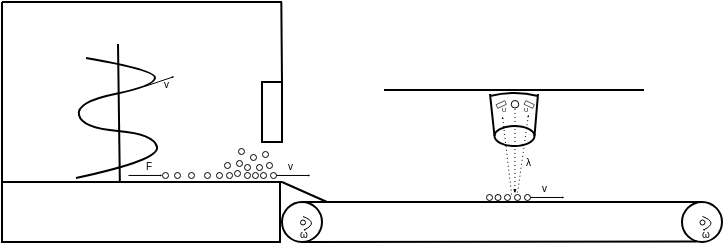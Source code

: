 <mxfile version="22.0.8" type="github">
  <diagram name="Страница — 1" id="gjBoaom5rG-FsvTeerhJ">
    <mxGraphModel dx="576" dy="311" grid="1" gridSize="1" guides="1" tooltips="1" connect="1" arrows="1" fold="1" page="1" pageScale="1" pageWidth="827" pageHeight="1169" math="0" shadow="0">
      <root>
        <mxCell id="0" />
        <mxCell id="1" parent="0" />
        <mxCell id="E4hIOXYXce_TQTd5bnzo-1" value="" style="ellipse;whiteSpace=wrap;html=1;aspect=fixed;" vertex="1" parent="1">
          <mxGeometry x="180" y="260" width="20" height="20" as="geometry" />
        </mxCell>
        <mxCell id="E4hIOXYXce_TQTd5bnzo-2" value="" style="ellipse;whiteSpace=wrap;html=1;aspect=fixed;" vertex="1" parent="1">
          <mxGeometry x="380" y="260" width="20" height="20" as="geometry" />
        </mxCell>
        <mxCell id="E4hIOXYXce_TQTd5bnzo-8" value="" style="endArrow=none;html=1;rounded=0;exitX=0.5;exitY=0;exitDx=0;exitDy=0;entryX=0.5;entryY=0;entryDx=0;entryDy=0;" edge="1" parent="1" source="E4hIOXYXce_TQTd5bnzo-1" target="E4hIOXYXce_TQTd5bnzo-2">
          <mxGeometry width="50" height="50" relative="1" as="geometry">
            <mxPoint x="320" y="270" as="sourcePoint" />
            <mxPoint x="370" y="220" as="targetPoint" />
          </mxGeometry>
        </mxCell>
        <mxCell id="E4hIOXYXce_TQTd5bnzo-9" value="" style="endArrow=none;html=1;rounded=0;entryX=0.373;entryY=0.986;entryDx=0;entryDy=0;exitX=0.479;exitY=1;exitDx=0;exitDy=0;exitPerimeter=0;entryPerimeter=0;" edge="1" parent="1" source="E4hIOXYXce_TQTd5bnzo-1" target="E4hIOXYXce_TQTd5bnzo-2">
          <mxGeometry width="50" height="50" relative="1" as="geometry">
            <mxPoint x="200" y="280" as="sourcePoint" />
            <mxPoint x="390" y="279.81" as="targetPoint" />
          </mxGeometry>
        </mxCell>
        <mxCell id="E4hIOXYXce_TQTd5bnzo-10" value="" style="rounded=0;whiteSpace=wrap;html=1;" vertex="1" parent="1">
          <mxGeometry x="170" y="200" width="10" height="30" as="geometry" />
        </mxCell>
        <mxCell id="E4hIOXYXce_TQTd5bnzo-13" value="" style="endArrow=none;html=1;rounded=0;endSize=6;jumpSize=16;" edge="1" parent="1">
          <mxGeometry width="50" height="50" relative="1" as="geometry">
            <mxPoint x="40" y="250" as="sourcePoint" />
            <mxPoint x="180" y="250" as="targetPoint" />
          </mxGeometry>
        </mxCell>
        <mxCell id="E4hIOXYXce_TQTd5bnzo-16" value="" style="endArrow=none;html=1;rounded=0;" edge="1" parent="1">
          <mxGeometry width="50" height="50" relative="1" as="geometry">
            <mxPoint x="40" y="250" as="sourcePoint" />
            <mxPoint x="40" y="160" as="targetPoint" />
          </mxGeometry>
        </mxCell>
        <mxCell id="E4hIOXYXce_TQTd5bnzo-17" value="" style="endArrow=none;html=1;rounded=0;" edge="1" parent="1">
          <mxGeometry width="50" height="50" relative="1" as="geometry">
            <mxPoint x="40" y="160" as="sourcePoint" />
            <mxPoint x="180" y="160" as="targetPoint" />
          </mxGeometry>
        </mxCell>
        <mxCell id="E4hIOXYXce_TQTd5bnzo-19" value="" style="endArrow=none;html=1;rounded=0;jumpSize=5;jumpStyle=gap;startSize=13;movable=1;resizable=1;rotatable=1;deletable=1;editable=1;locked=0;connectable=1;exitX=1;exitY=0;exitDx=0;exitDy=0;" edge="1" parent="1" source="E4hIOXYXce_TQTd5bnzo-10">
          <mxGeometry width="50" height="50" relative="1" as="geometry">
            <mxPoint x="179.66" y="190" as="sourcePoint" />
            <mxPoint x="179.66" y="160" as="targetPoint" />
          </mxGeometry>
        </mxCell>
        <mxCell id="E4hIOXYXce_TQTd5bnzo-20" value="" style="endArrow=none;html=1;sourcePerimeterSpacing=5;jumpStyle=none;strokeColor=default;curved=1;" edge="1" parent="1">
          <mxGeometry width="50" height="50" relative="1" as="geometry">
            <mxPoint x="180" y="250" as="sourcePoint" />
            <mxPoint x="202.5" y="260" as="targetPoint" />
          </mxGeometry>
        </mxCell>
        <mxCell id="E4hIOXYXce_TQTd5bnzo-24" value="" style="endArrow=none;html=1;rounded=0;" edge="1" parent="1">
          <mxGeometry width="50" height="50" relative="1" as="geometry">
            <mxPoint x="231" y="204" as="sourcePoint" />
            <mxPoint x="361" y="204" as="targetPoint" />
          </mxGeometry>
        </mxCell>
        <mxCell id="E4hIOXYXce_TQTd5bnzo-26" value="" style="ellipse;whiteSpace=wrap;html=1;fillStyle=auto;fillColor=none;gradientColor=none;" vertex="1" parent="1">
          <mxGeometry x="286.25" y="222" width="20" height="10" as="geometry" />
        </mxCell>
        <mxCell id="E4hIOXYXce_TQTd5bnzo-27" value="" style="endArrow=none;html=1;rounded=0;entryX=0;entryY=0.5;entryDx=0;entryDy=0;endSize=6;arcSize=20;strokeWidth=1;" edge="1" parent="1" target="E4hIOXYXce_TQTd5bnzo-26">
          <mxGeometry width="50" height="50" relative="1" as="geometry">
            <mxPoint x="284" y="206" as="sourcePoint" />
            <mxPoint x="286.25" y="232" as="targetPoint" />
          </mxGeometry>
        </mxCell>
        <mxCell id="E4hIOXYXce_TQTd5bnzo-29" value="" style="endArrow=none;html=1;strokeWidth=1;curved=1;" edge="1" parent="1">
          <mxGeometry width="50" height="50" relative="1" as="geometry">
            <mxPoint x="284" y="207" as="sourcePoint" />
            <mxPoint x="308" y="207" as="targetPoint" />
            <Array as="points">
              <mxPoint x="296.5" y="204" />
            </Array>
          </mxGeometry>
        </mxCell>
        <mxCell id="E4hIOXYXce_TQTd5bnzo-30" value="" style="endArrow=none;html=1;rounded=0;entryX=0;entryY=0.5;entryDx=0;entryDy=0;endSize=6;arcSize=20;strokeWidth=1;jumpStyle=gap;jumpSize=100;" edge="1" parent="1">
          <mxGeometry width="50" height="50" relative="1" as="geometry">
            <mxPoint x="308" y="206" as="sourcePoint" />
            <mxPoint x="306.25" y="227" as="targetPoint" />
          </mxGeometry>
        </mxCell>
        <mxCell id="E4hIOXYXce_TQTd5bnzo-32" value="" style="ellipse;whiteSpace=wrap;html=1;aspect=fixed;strokeWidth=0.5;" vertex="1" parent="1">
          <mxGeometry x="294.37" y="209" width="3.75" height="3.75" as="geometry" />
        </mxCell>
        <mxCell id="E4hIOXYXce_TQTd5bnzo-36" value="" style="endArrow=none;dashed=1;html=1;dashPattern=1 3;strokeWidth=0.5;rounded=0;entryX=0.5;entryY=1;entryDx=0;entryDy=0;startArrow=classicThin;startFill=1;startSize=1;exitX=0.065;exitY=-0.188;exitDx=0;exitDy=0;exitPerimeter=0;" edge="1" parent="1" source="E4hIOXYXce_TQTd5bnzo-75" target="E4hIOXYXce_TQTd5bnzo-32">
          <mxGeometry width="50" height="50" relative="1" as="geometry">
            <mxPoint x="296" y="250" as="sourcePoint" />
            <mxPoint x="276" y="229" as="targetPoint" />
          </mxGeometry>
        </mxCell>
        <mxCell id="E4hIOXYXce_TQTd5bnzo-37" value="&lt;h1 style=&quot;line-height: 0%;&quot;&gt;&lt;font style=&quot;font-weight: normal; font-size: 5px;&quot;&gt;λ&lt;/font&gt;&lt;br&gt;&lt;/h1&gt;" style="text;html=1;strokeColor=none;fillColor=none;spacing=5;spacingTop=-20;whiteSpace=wrap;overflow=hidden;rounded=0;" vertex="1" parent="1">
          <mxGeometry x="297.38" y="228" width="12" height="15" as="geometry" />
        </mxCell>
        <mxCell id="E4hIOXYXce_TQTd5bnzo-40" value="" style="rounded=0;whiteSpace=wrap;html=1;" vertex="1" parent="1">
          <mxGeometry x="40" y="250" width="139" height="30" as="geometry" />
        </mxCell>
        <mxCell id="E4hIOXYXce_TQTd5bnzo-41" value="" style="curved=1;endArrow=none;html=1;rounded=0;endSize=0;endFill=0;" edge="1" parent="1">
          <mxGeometry width="50" height="50" relative="1" as="geometry">
            <mxPoint x="77" y="248" as="sourcePoint" />
            <mxPoint x="82" y="188" as="targetPoint" />
            <Array as="points">
              <mxPoint x="119" y="239" />
              <mxPoint x="116" y="226" />
              <mxPoint x="80" y="223" />
              <mxPoint x="77" y="210" />
              <mxPoint x="116" y="202" />
              <mxPoint x="117" y="194" />
            </Array>
          </mxGeometry>
        </mxCell>
        <mxCell id="E4hIOXYXce_TQTd5bnzo-42" value="" style="endArrow=none;html=1;rounded=0;exitX=0.424;exitY=0.004;exitDx=0;exitDy=0;exitPerimeter=0;jumpStyle=gap;jumpSize=12;" edge="1" parent="1" source="E4hIOXYXce_TQTd5bnzo-40">
          <mxGeometry width="50" height="50" relative="1" as="geometry">
            <mxPoint x="90" y="244" as="sourcePoint" />
            <mxPoint x="98" y="181" as="targetPoint" />
          </mxGeometry>
        </mxCell>
        <mxCell id="E4hIOXYXce_TQTd5bnzo-44" value="" style="ellipse;whiteSpace=wrap;html=1;aspect=fixed;strokeWidth=0.5;" vertex="1" parent="1">
          <mxGeometry x="161" y="245" width="3" height="3" as="geometry" />
        </mxCell>
        <mxCell id="E4hIOXYXce_TQTd5bnzo-45" value="" style="ellipse;whiteSpace=wrap;html=1;aspect=fixed;strokeWidth=0.5;" vertex="1" parent="1">
          <mxGeometry x="156" y="244" width="3" height="3" as="geometry" />
        </mxCell>
        <mxCell id="E4hIOXYXce_TQTd5bnzo-46" value="" style="ellipse;whiteSpace=wrap;html=1;aspect=fixed;strokeWidth=0.5;" vertex="1" parent="1">
          <mxGeometry x="147" y="245" width="3" height="3" as="geometry" />
        </mxCell>
        <mxCell id="E4hIOXYXce_TQTd5bnzo-49" value="" style="ellipse;whiteSpace=wrap;html=1;aspect=fixed;strokeWidth=0.5;" vertex="1" parent="1">
          <mxGeometry x="152" y="245" width="3" height="3" as="geometry" />
        </mxCell>
        <mxCell id="E4hIOXYXce_TQTd5bnzo-50" value="" style="ellipse;whiteSpace=wrap;html=1;aspect=fixed;strokeWidth=0.5;" vertex="1" parent="1">
          <mxGeometry x="169" y="245" width="3" height="3" as="geometry" />
        </mxCell>
        <mxCell id="E4hIOXYXce_TQTd5bnzo-51" value="" style="ellipse;whiteSpace=wrap;html=1;aspect=fixed;strokeWidth=0.5;" vertex="1" parent="1">
          <mxGeometry x="174" y="245" width="3" height="3" as="geometry" />
        </mxCell>
        <mxCell id="E4hIOXYXce_TQTd5bnzo-52" value="" style="ellipse;whiteSpace=wrap;html=1;aspect=fixed;strokeWidth=0.5;" vertex="1" parent="1">
          <mxGeometry x="165" y="245" width="3" height="3" as="geometry" />
        </mxCell>
        <mxCell id="E4hIOXYXce_TQTd5bnzo-53" value="" style="ellipse;whiteSpace=wrap;html=1;aspect=fixed;strokeWidth=0.5;" vertex="1" parent="1">
          <mxGeometry x="167" y="241" width="3" height="3" as="geometry" />
        </mxCell>
        <mxCell id="E4hIOXYXce_TQTd5bnzo-54" value="" style="ellipse;whiteSpace=wrap;html=1;aspect=fixed;strokeWidth=0.5;" vertex="1" parent="1">
          <mxGeometry x="161" y="241" width="3" height="3" as="geometry" />
        </mxCell>
        <mxCell id="E4hIOXYXce_TQTd5bnzo-55" value="" style="ellipse;whiteSpace=wrap;html=1;aspect=fixed;strokeWidth=0.5;" vertex="1" parent="1">
          <mxGeometry x="157" y="239" width="3" height="3" as="geometry" />
        </mxCell>
        <mxCell id="E4hIOXYXce_TQTd5bnzo-56" value="" style="ellipse;whiteSpace=wrap;html=1;aspect=fixed;strokeWidth=0.5;" vertex="1" parent="1">
          <mxGeometry x="151" y="240" width="3" height="3" as="geometry" />
        </mxCell>
        <mxCell id="E4hIOXYXce_TQTd5bnzo-57" value="" style="endArrow=classic;html=1;rounded=0;strokeWidth=0.5;endFill=1;startSize=6;endSize=0;" edge="1" parent="1">
          <mxGeometry width="50" height="50" relative="1" as="geometry">
            <mxPoint x="111" y="202" as="sourcePoint" />
            <mxPoint x="126" y="197" as="targetPoint" />
          </mxGeometry>
        </mxCell>
        <mxCell id="E4hIOXYXce_TQTd5bnzo-59" value="&lt;h1 style=&quot;line-height: 0%;&quot;&gt;&lt;span style=&quot;font-size: 5px; font-weight: 400;&quot;&gt;v&lt;/span&gt;&lt;/h1&gt;" style="text;html=1;strokeColor=none;fillColor=none;spacing=5;spacingTop=-20;whiteSpace=wrap;overflow=hidden;rounded=0;" vertex="1" parent="1">
          <mxGeometry x="116" y="189" width="18" height="18" as="geometry" />
        </mxCell>
        <mxCell id="E4hIOXYXce_TQTd5bnzo-60" value="" style="ellipse;whiteSpace=wrap;html=1;aspect=fixed;strokeWidth=0.5;" vertex="1" parent="1">
          <mxGeometry x="170" y="234.5" width="3" height="3" as="geometry" />
        </mxCell>
        <mxCell id="E4hIOXYXce_TQTd5bnzo-61" value="" style="ellipse;whiteSpace=wrap;html=1;aspect=fixed;strokeWidth=0.5;" vertex="1" parent="1">
          <mxGeometry x="172" y="240" width="3" height="3" as="geometry" />
        </mxCell>
        <mxCell id="E4hIOXYXce_TQTd5bnzo-62" value="" style="ellipse;whiteSpace=wrap;html=1;aspect=fixed;strokeWidth=0.5;" vertex="1" parent="1">
          <mxGeometry x="164" y="236" width="3" height="3" as="geometry" />
        </mxCell>
        <mxCell id="E4hIOXYXce_TQTd5bnzo-63" value="" style="ellipse;whiteSpace=wrap;html=1;aspect=fixed;strokeWidth=0.5;" vertex="1" parent="1">
          <mxGeometry x="158" y="233" width="3" height="3" as="geometry" />
        </mxCell>
        <mxCell id="E4hIOXYXce_TQTd5bnzo-65" value="" style="endArrow=classic;html=1;rounded=0;strokeWidth=0.5;endFill=1;startSize=6;endSize=0;" edge="1" parent="1">
          <mxGeometry width="50" height="50" relative="1" as="geometry">
            <mxPoint x="177" y="246.49" as="sourcePoint" />
            <mxPoint x="194" y="246.49" as="targetPoint" />
          </mxGeometry>
        </mxCell>
        <mxCell id="E4hIOXYXce_TQTd5bnzo-66" value="&lt;h1 style=&quot;line-height: 0%;&quot;&gt;&lt;span style=&quot;font-size: 5px; font-weight: 400;&quot;&gt;v&lt;/span&gt;&lt;/h1&gt;" style="text;html=1;strokeColor=none;fillColor=none;spacing=5;spacingTop=-20;whiteSpace=wrap;overflow=hidden;rounded=0;" vertex="1" parent="1">
          <mxGeometry x="178" y="230" width="12" height="15" as="geometry" />
        </mxCell>
        <mxCell id="E4hIOXYXce_TQTd5bnzo-67" value="" style="ellipse;whiteSpace=wrap;html=1;aspect=fixed;strokeWidth=0.5;" vertex="1" parent="1">
          <mxGeometry x="120" y="245" width="3" height="3" as="geometry" />
        </mxCell>
        <mxCell id="E4hIOXYXce_TQTd5bnzo-68" value="" style="ellipse;whiteSpace=wrap;html=1;aspect=fixed;strokeWidth=0.5;" vertex="1" parent="1">
          <mxGeometry x="126" y="245" width="3" height="3" as="geometry" />
        </mxCell>
        <mxCell id="E4hIOXYXce_TQTd5bnzo-69" value="" style="ellipse;whiteSpace=wrap;html=1;aspect=fixed;strokeWidth=0.5;" vertex="1" parent="1">
          <mxGeometry x="133" y="245" width="3" height="3" as="geometry" />
        </mxCell>
        <mxCell id="E4hIOXYXce_TQTd5bnzo-70" value="" style="ellipse;whiteSpace=wrap;html=1;aspect=fixed;strokeWidth=0.5;" vertex="1" parent="1">
          <mxGeometry x="141" y="245" width="3" height="3" as="geometry" />
        </mxCell>
        <mxCell id="E4hIOXYXce_TQTd5bnzo-73" value="" style="endArrow=classic;html=1;rounded=0;strokeWidth=0.5;endFill=1;startSize=6;endSize=0;" edge="1" parent="1">
          <mxGeometry width="50" height="50" relative="1" as="geometry">
            <mxPoint x="103" y="246.48" as="sourcePoint" />
            <mxPoint x="120" y="246.48" as="targetPoint" />
          </mxGeometry>
        </mxCell>
        <mxCell id="E4hIOXYXce_TQTd5bnzo-74" value="&lt;h1 style=&quot;line-height: 0%;&quot;&gt;&lt;span style=&quot;font-size: 5px; font-weight: 400;&quot;&gt;F&lt;/span&gt;&lt;/h1&gt;" style="text;html=1;strokeColor=none;fillColor=none;spacing=5;spacingTop=-20;whiteSpace=wrap;overflow=hidden;rounded=0;" vertex="1" parent="1">
          <mxGeometry x="107" y="230" width="12" height="15" as="geometry" />
        </mxCell>
        <mxCell id="E4hIOXYXce_TQTd5bnzo-75" value="" style="ellipse;whiteSpace=wrap;html=1;aspect=fixed;strokeWidth=0.5;" vertex="1" parent="1">
          <mxGeometry x="296" y="256" width="3" height="3" as="geometry" />
        </mxCell>
        <mxCell id="E4hIOXYXce_TQTd5bnzo-76" value="" style="ellipse;whiteSpace=wrap;html=1;aspect=fixed;strokeWidth=0.5;" vertex="1" parent="1">
          <mxGeometry x="291" y="256" width="3" height="3" as="geometry" />
        </mxCell>
        <mxCell id="E4hIOXYXce_TQTd5bnzo-77" value="" style="ellipse;whiteSpace=wrap;html=1;aspect=fixed;strokeWidth=0.5;" vertex="1" parent="1">
          <mxGeometry x="286.25" y="256" width="3" height="3" as="geometry" />
        </mxCell>
        <mxCell id="E4hIOXYXce_TQTd5bnzo-78" value="" style="ellipse;whiteSpace=wrap;html=1;aspect=fixed;strokeWidth=0.5;" vertex="1" parent="1">
          <mxGeometry x="301" y="256" width="3" height="3" as="geometry" />
        </mxCell>
        <mxCell id="E4hIOXYXce_TQTd5bnzo-79" value="" style="ellipse;whiteSpace=wrap;html=1;aspect=fixed;strokeWidth=0.5;" vertex="1" parent="1">
          <mxGeometry x="282" y="256" width="3" height="3" as="geometry" />
        </mxCell>
        <mxCell id="E4hIOXYXce_TQTd5bnzo-81" value="" style="endArrow=classicThin;dashed=1;html=1;dashPattern=1 3;strokeWidth=0.5;rounded=0;endFill=1;endSize=0;exitX=1.186;exitY=0.007;exitDx=0;exitDy=0;exitPerimeter=0;" edge="1" parent="1" source="E4hIOXYXce_TQTd5bnzo-76">
          <mxGeometry width="50" height="50" relative="1" as="geometry">
            <mxPoint x="294" y="255" as="sourcePoint" />
            <mxPoint x="290" y="217" as="targetPoint" />
          </mxGeometry>
        </mxCell>
        <mxCell id="E4hIOXYXce_TQTd5bnzo-82" value="" style="endArrow=classicThin;dashed=1;html=1;dashPattern=1 3;strokeWidth=0.5;rounded=0;endFill=1;endSize=0;exitX=0.523;exitY=-0.333;exitDx=0;exitDy=0;exitPerimeter=0;" edge="1" parent="1" source="E4hIOXYXce_TQTd5bnzo-75">
          <mxGeometry width="50" height="50" relative="1" as="geometry">
            <mxPoint x="327" y="255" as="sourcePoint" />
            <mxPoint x="303" y="216" as="targetPoint" />
          </mxGeometry>
        </mxCell>
        <mxCell id="E4hIOXYXce_TQTd5bnzo-86" value="" style="rounded=0;whiteSpace=wrap;html=1;strokeWidth=0.3;rotation=25;" vertex="1" parent="1">
          <mxGeometry x="301" y="210" width="4.75" height="2" as="geometry" />
        </mxCell>
        <mxCell id="E4hIOXYXce_TQTd5bnzo-87" value="" style="rounded=0;whiteSpace=wrap;html=1;strokeWidth=0.3;rotation=-25;flipV=1;flipH=1;" vertex="1" parent="1">
          <mxGeometry x="287" y="210" width="4.75" height="2" as="geometry" />
        </mxCell>
        <mxCell id="E4hIOXYXce_TQTd5bnzo-88" value="&lt;h1 style=&quot;line-height: 0%;&quot;&gt;&lt;span style=&quot;font-weight: 400;&quot;&gt;&lt;font style=&quot;font-size: 3px;&quot;&gt;U&lt;/font&gt;&lt;/span&gt;&lt;/h1&gt;" style="text;html=1;strokeColor=none;fillColor=none;spacing=5;spacingTop=-20;whiteSpace=wrap;overflow=hidden;rounded=0;" vertex="1" parent="1">
          <mxGeometry x="296" y="201" width="12" height="15" as="geometry" />
        </mxCell>
        <mxCell id="E4hIOXYXce_TQTd5bnzo-89" value="&lt;h1 style=&quot;line-height: 0%;&quot;&gt;&lt;span style=&quot;font-weight: 400;&quot;&gt;&lt;font style=&quot;font-size: 3px;&quot;&gt;U&lt;/font&gt;&lt;/span&gt;&lt;/h1&gt;" style="text;html=1;strokeColor=none;fillColor=none;spacing=5;spacingTop=-20;whiteSpace=wrap;overflow=hidden;rounded=0;" vertex="1" parent="1">
          <mxGeometry x="285" y="201" width="12" height="15" as="geometry" />
        </mxCell>
        <mxCell id="E4hIOXYXce_TQTd5bnzo-91" value="" style="ellipse;whiteSpace=wrap;html=1;aspect=fixed;strokeWidth=0.5;" vertex="1" parent="1">
          <mxGeometry x="388.75" y="268.75" width="2.5" height="2.5" as="geometry" />
        </mxCell>
        <mxCell id="E4hIOXYXce_TQTd5bnzo-93" value="" style="endArrow=classic;html=1;exitX=0.5;exitY=0.35;exitDx=0;exitDy=0;exitPerimeter=0;strokeWidth=0.5;startSize=6;endSize=0;entryX=0.5;entryY=0.7;entryDx=0;entryDy=0;entryPerimeter=0;curved=1;" edge="1" parent="1" source="E4hIOXYXce_TQTd5bnzo-2" target="E4hIOXYXce_TQTd5bnzo-2">
          <mxGeometry width="50" height="50" relative="1" as="geometry">
            <mxPoint x="343" y="298" as="sourcePoint" />
            <mxPoint x="395" y="268" as="targetPoint" />
            <Array as="points">
              <mxPoint x="398" y="270" />
            </Array>
          </mxGeometry>
        </mxCell>
        <mxCell id="E4hIOXYXce_TQTd5bnzo-96" value="&lt;h1 style=&quot;line-height: 0%;&quot;&gt;&lt;font style=&quot;font-weight: normal; font-size: 5px;&quot;&gt;ω&lt;/font&gt;&lt;/h1&gt;" style="text;html=1;strokeColor=none;fillColor=none;spacing=5;spacingTop=-20;whiteSpace=wrap;overflow=hidden;rounded=0;" vertex="1" parent="1">
          <mxGeometry x="385" y="264" width="12" height="17" as="geometry" />
        </mxCell>
        <mxCell id="E4hIOXYXce_TQTd5bnzo-99" value="" style="ellipse;whiteSpace=wrap;html=1;aspect=fixed;strokeWidth=0.5;" vertex="1" parent="1">
          <mxGeometry x="189" y="268.75" width="2.5" height="2.5" as="geometry" />
        </mxCell>
        <mxCell id="E4hIOXYXce_TQTd5bnzo-100" value="" style="endArrow=classic;html=1;exitX=0.5;exitY=0.35;exitDx=0;exitDy=0;exitPerimeter=0;strokeWidth=0.5;startSize=6;endSize=0;entryX=0.5;entryY=0.7;entryDx=0;entryDy=0;entryPerimeter=0;curved=1;" edge="1" parent="1">
          <mxGeometry width="50" height="50" relative="1" as="geometry">
            <mxPoint x="190.25" y="267" as="sourcePoint" />
            <mxPoint x="190.25" y="274" as="targetPoint" />
            <Array as="points">
              <mxPoint x="198.25" y="270" />
            </Array>
          </mxGeometry>
        </mxCell>
        <mxCell id="E4hIOXYXce_TQTd5bnzo-101" value="&lt;h1 style=&quot;line-height: 0%;&quot;&gt;&lt;font style=&quot;font-weight: normal; font-size: 5px;&quot;&gt;ω&lt;/font&gt;&lt;/h1&gt;" style="text;html=1;strokeColor=none;fillColor=none;spacing=5;spacingTop=-20;whiteSpace=wrap;overflow=hidden;rounded=0;" vertex="1" parent="1">
          <mxGeometry x="184.25" y="264" width="12" height="17" as="geometry" />
        </mxCell>
        <mxCell id="E4hIOXYXce_TQTd5bnzo-102" value="" style="endArrow=classic;html=1;rounded=0;strokeWidth=0.5;endFill=1;startSize=6;endSize=0;" edge="1" parent="1">
          <mxGeometry width="50" height="50" relative="1" as="geometry">
            <mxPoint x="304" y="257.49" as="sourcePoint" />
            <mxPoint x="321" y="257.49" as="targetPoint" />
          </mxGeometry>
        </mxCell>
        <mxCell id="E4hIOXYXce_TQTd5bnzo-103" value="&lt;h1 style=&quot;line-height: 0%;&quot;&gt;&lt;span style=&quot;font-size: 5px; font-weight: 400;&quot;&gt;v&lt;/span&gt;&lt;/h1&gt;" style="text;html=1;strokeColor=none;fillColor=none;spacing=5;spacingTop=-20;whiteSpace=wrap;overflow=hidden;rounded=0;" vertex="1" parent="1">
          <mxGeometry x="305" y="241" width="12" height="15" as="geometry" />
        </mxCell>
      </root>
    </mxGraphModel>
  </diagram>
</mxfile>
